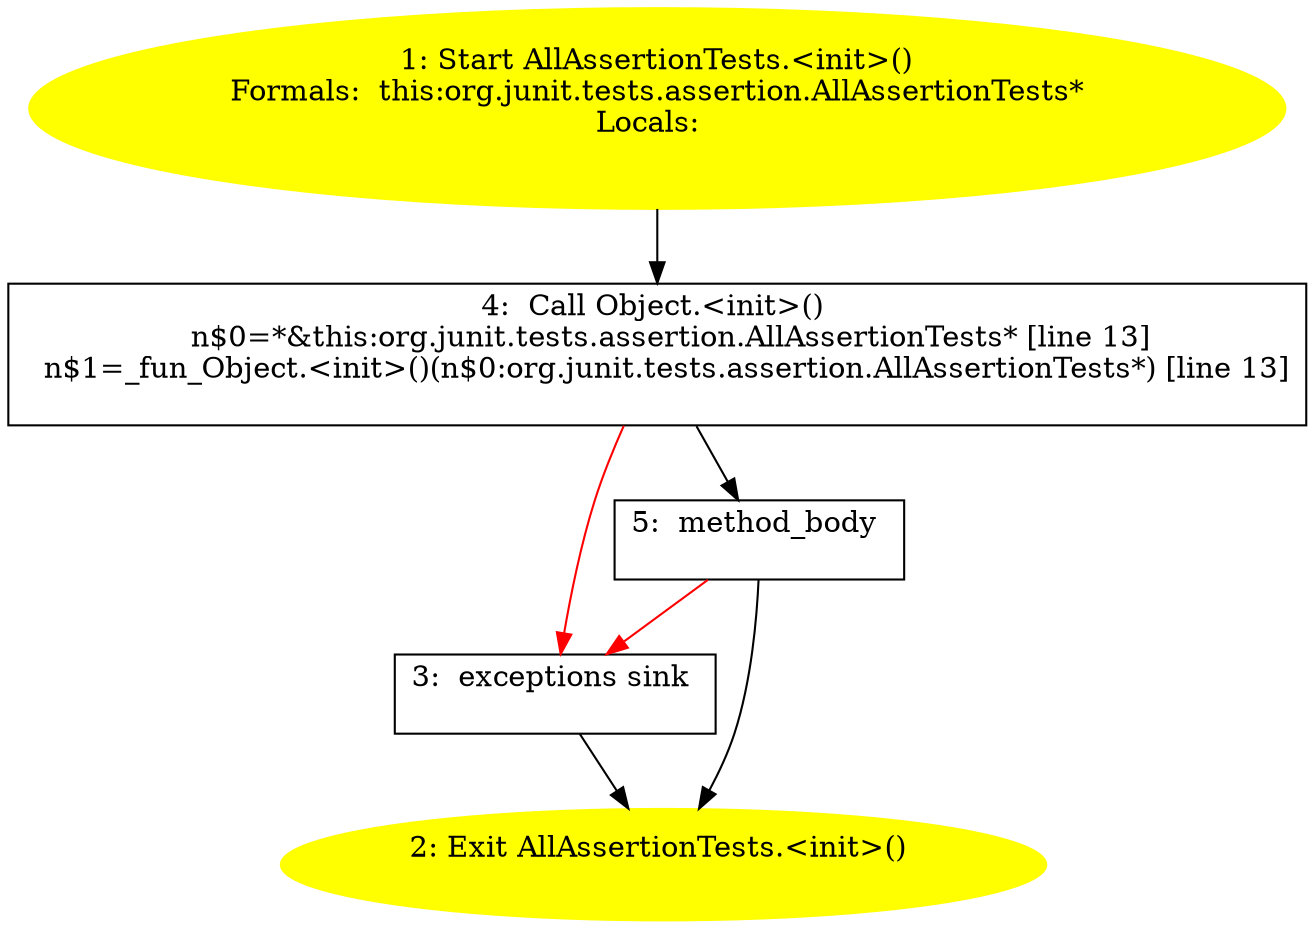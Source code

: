 /* @generated */
digraph cfg {
"org.junit.tests.assertion.AllAssertionTests.<init>().5f575e5cd0c58e05e856e37c995ae0dc_1" [label="1: Start AllAssertionTests.<init>()\nFormals:  this:org.junit.tests.assertion.AllAssertionTests*\nLocals:  \n  " color=yellow style=filled]
	

	 "org.junit.tests.assertion.AllAssertionTests.<init>().5f575e5cd0c58e05e856e37c995ae0dc_1" -> "org.junit.tests.assertion.AllAssertionTests.<init>().5f575e5cd0c58e05e856e37c995ae0dc_4" ;
"org.junit.tests.assertion.AllAssertionTests.<init>().5f575e5cd0c58e05e856e37c995ae0dc_2" [label="2: Exit AllAssertionTests.<init>() \n  " color=yellow style=filled]
	

"org.junit.tests.assertion.AllAssertionTests.<init>().5f575e5cd0c58e05e856e37c995ae0dc_3" [label="3:  exceptions sink \n  " shape="box"]
	

	 "org.junit.tests.assertion.AllAssertionTests.<init>().5f575e5cd0c58e05e856e37c995ae0dc_3" -> "org.junit.tests.assertion.AllAssertionTests.<init>().5f575e5cd0c58e05e856e37c995ae0dc_2" ;
"org.junit.tests.assertion.AllAssertionTests.<init>().5f575e5cd0c58e05e856e37c995ae0dc_4" [label="4:  Call Object.<init>() \n   n$0=*&this:org.junit.tests.assertion.AllAssertionTests* [line 13]\n  n$1=_fun_Object.<init>()(n$0:org.junit.tests.assertion.AllAssertionTests*) [line 13]\n " shape="box"]
	

	 "org.junit.tests.assertion.AllAssertionTests.<init>().5f575e5cd0c58e05e856e37c995ae0dc_4" -> "org.junit.tests.assertion.AllAssertionTests.<init>().5f575e5cd0c58e05e856e37c995ae0dc_5" ;
	 "org.junit.tests.assertion.AllAssertionTests.<init>().5f575e5cd0c58e05e856e37c995ae0dc_4" -> "org.junit.tests.assertion.AllAssertionTests.<init>().5f575e5cd0c58e05e856e37c995ae0dc_3" [color="red" ];
"org.junit.tests.assertion.AllAssertionTests.<init>().5f575e5cd0c58e05e856e37c995ae0dc_5" [label="5:  method_body \n  " shape="box"]
	

	 "org.junit.tests.assertion.AllAssertionTests.<init>().5f575e5cd0c58e05e856e37c995ae0dc_5" -> "org.junit.tests.assertion.AllAssertionTests.<init>().5f575e5cd0c58e05e856e37c995ae0dc_2" ;
	 "org.junit.tests.assertion.AllAssertionTests.<init>().5f575e5cd0c58e05e856e37c995ae0dc_5" -> "org.junit.tests.assertion.AllAssertionTests.<init>().5f575e5cd0c58e05e856e37c995ae0dc_3" [color="red" ];
}
